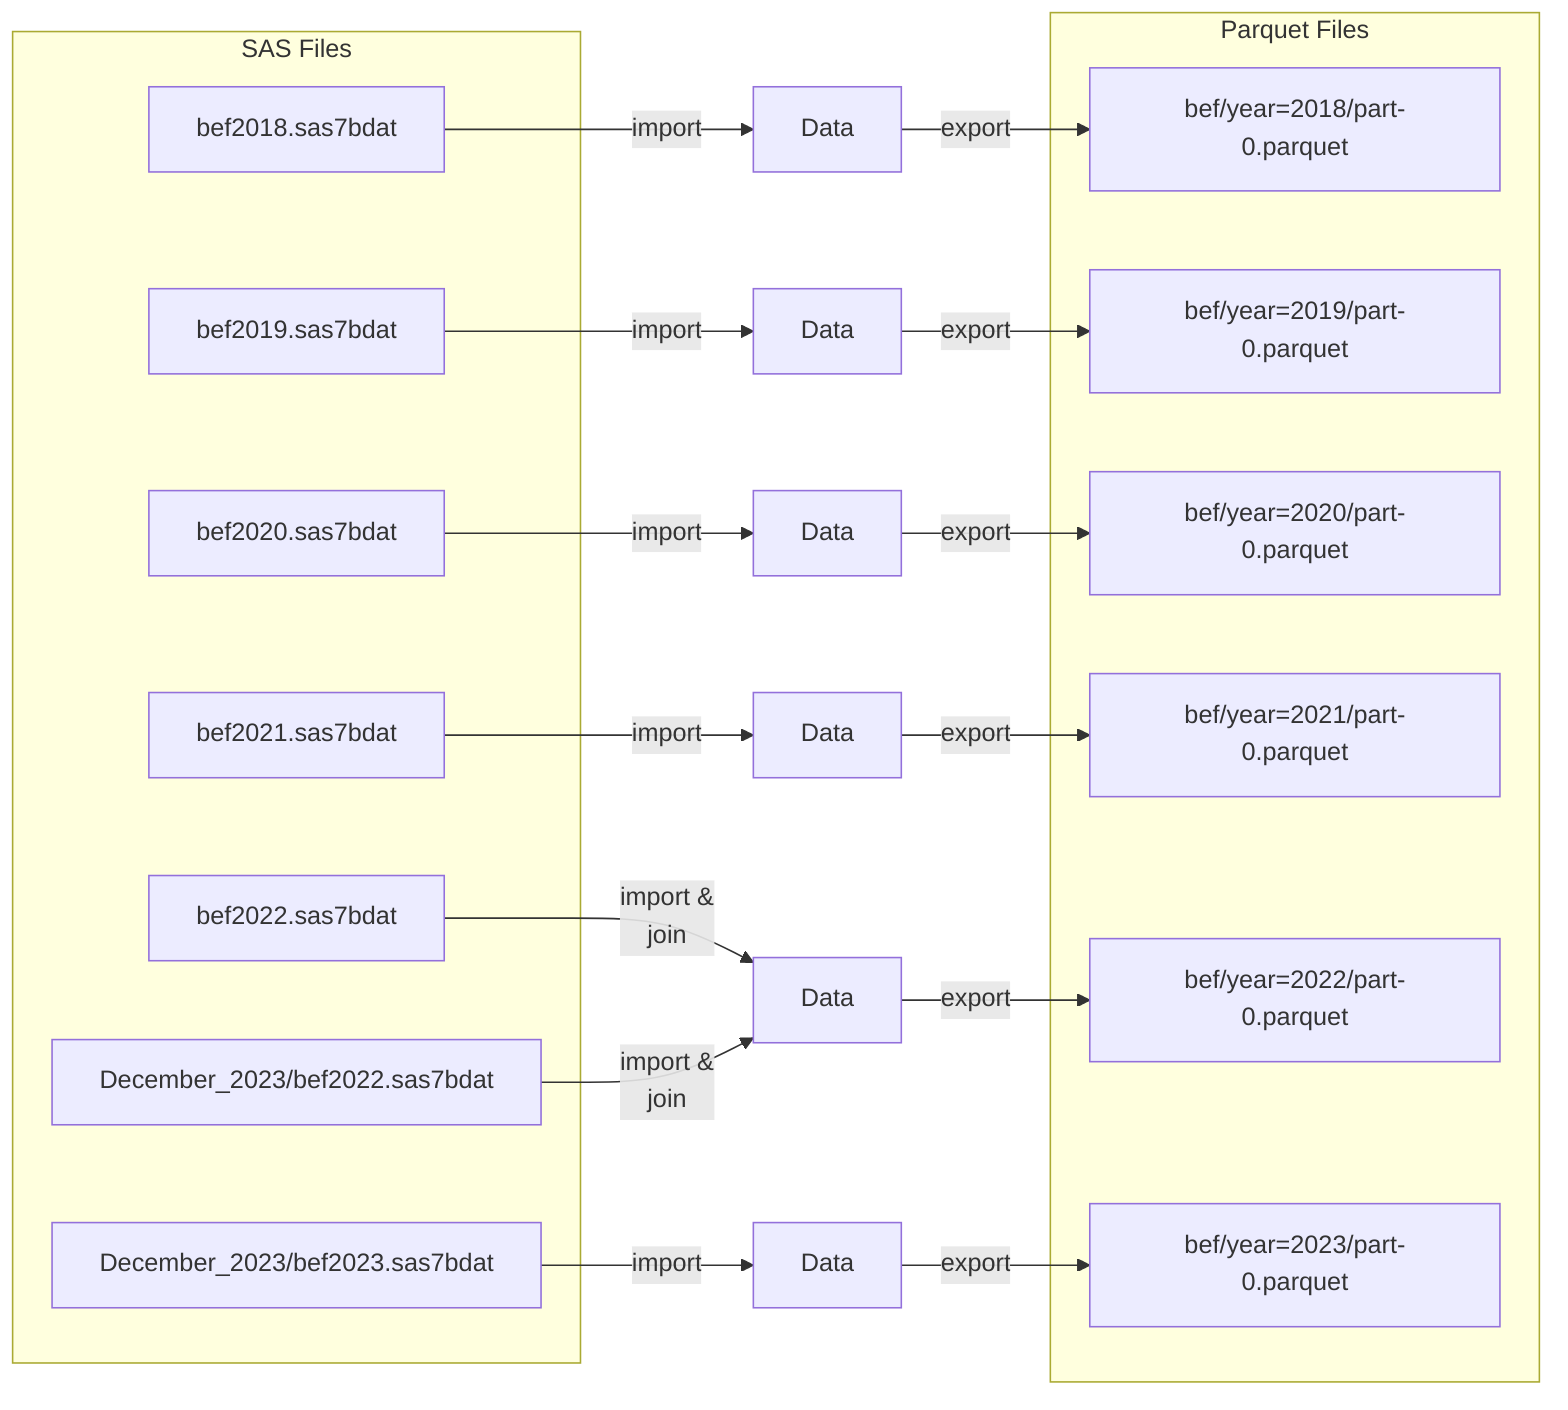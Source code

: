 flowchart LR
    subgraph SAS [SAS Files]
        direction TB
        A1[bef2018.sas7bdat]
        A2[bef2019.sas7bdat]
        A3[bef2020.sas7bdat]
        A4[bef2021.sas7bdat]
        A5[bef2022.sas7bdat]
        A6[December_2023/bef2022.sas7bdat]
        A7[December_2023/bef2023.sas7bdat]
    end

    subgraph Parquet [Parquet Files]
        direction TB
        B1[bef/year=2018/part-0.parquet]
        B2[bef/year=2019/part-0.parquet]
        B3[bef/year=2020/part-0.parquet]
        B4[bef/year=2021/part-0.parquet]
        B5[bef/year=2022/part-0.parquet]
        B6[bef/year=2023/part-0.parquet]
    end

    F1[Data]
    F2[Data]
    F3[Data]
    F4[Data]
    F5[Data]
    F6[Data]

    A1 -->|import| F1 -->|export| B1
    A2 -->|import| F2 -->|export| B2
    A3 -->|import| F3 -->|export| B3
    A4 -->|import| F4 -->|export| B4
    A5 -->|import &<br>join| F5
    A6 -->|import &<br>join| F5
    F5 -->|export| B5
    A7 -->|import| F6 -->|export| B6